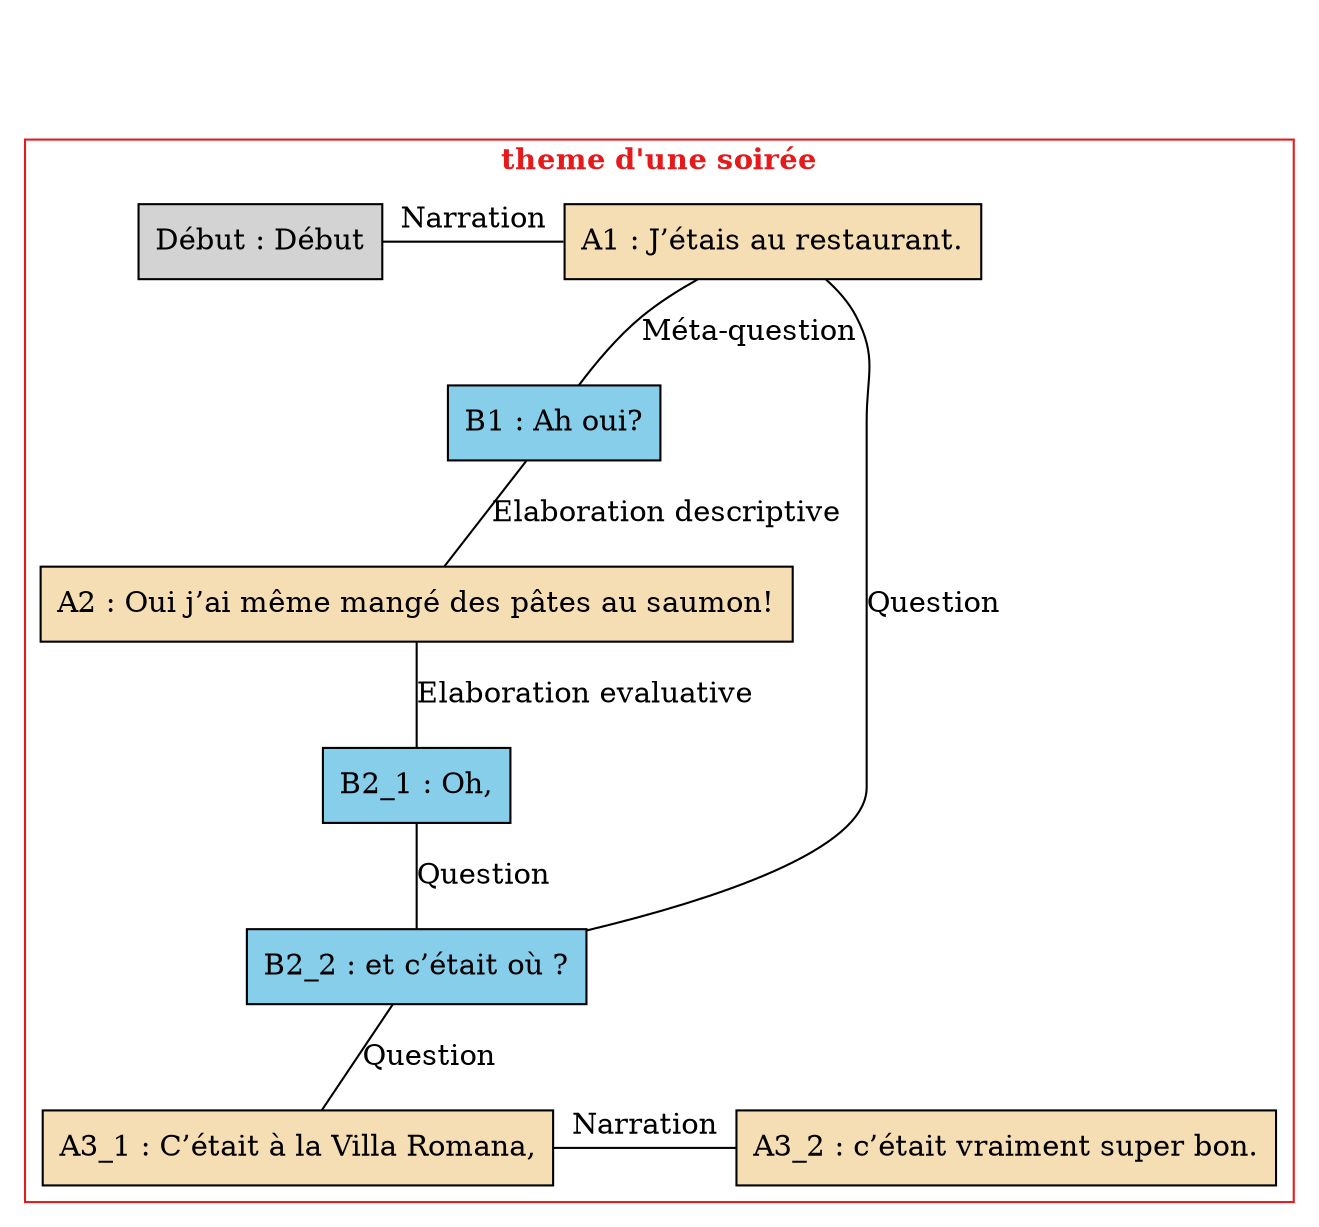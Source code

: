 digraph C08 {
	node [shape=box style=filled]
	newrank=true
	zero [style=invis]
	"Début" [label="Début : Début"]
	A1 [label="A1 : J’étais au restaurant." fillcolor=wheat]
	B1 [label="B1 : Ah oui?" fillcolor=skyblue]
	A2 [label="A2 : Oui j’ai même mangé des pâtes au saumon!" fillcolor=wheat]
	B2_1 [label="B2_1 : Oh," fillcolor=skyblue]
	B2_2 [label="B2_2 : et c’était où ?" fillcolor=skyblue]
	A3_1 [label="A3_1 : C’était à la Villa Romana," fillcolor=wheat]
	A3_2 [label="A3_2 : c’était vraiment super bon." fillcolor=wheat]
	zero -> "Début" [label="" style=invis]
	zero -> A1 [style=invis weight=1]
	"Début" -> A1 [label=Narration constraint=false dir=none]
	A1 -> B1 [label="Méta-question" dir=none weight=2]
	B1 -> A2 [label="Elaboration descriptive" dir=none weight=2]
	A2 -> B2_1 [label="Elaboration evaluative" dir=none weight=2]
	A1 -> B2_2 [label=Question dir=none weight=2]
	B2_1 -> B2_2 [label=Question dir=none weight=2]
	B2_2 -> A3_1 [label=Question dir=none weight=2]
	B2_2 -> A3_2 [style=invis weight=1]
	A3_1 -> A3_2 [label=Narration constraint=false dir=none]
	subgraph cluster_1 {
		label=<<B>theme d'une soirée</B>>
		colorscheme=set19
		color=1
		fontcolor=1
		"Début"
		A1
		B1
		A2
		B2_1
		B2_2
		A3_1
		A3_2
	}
}
